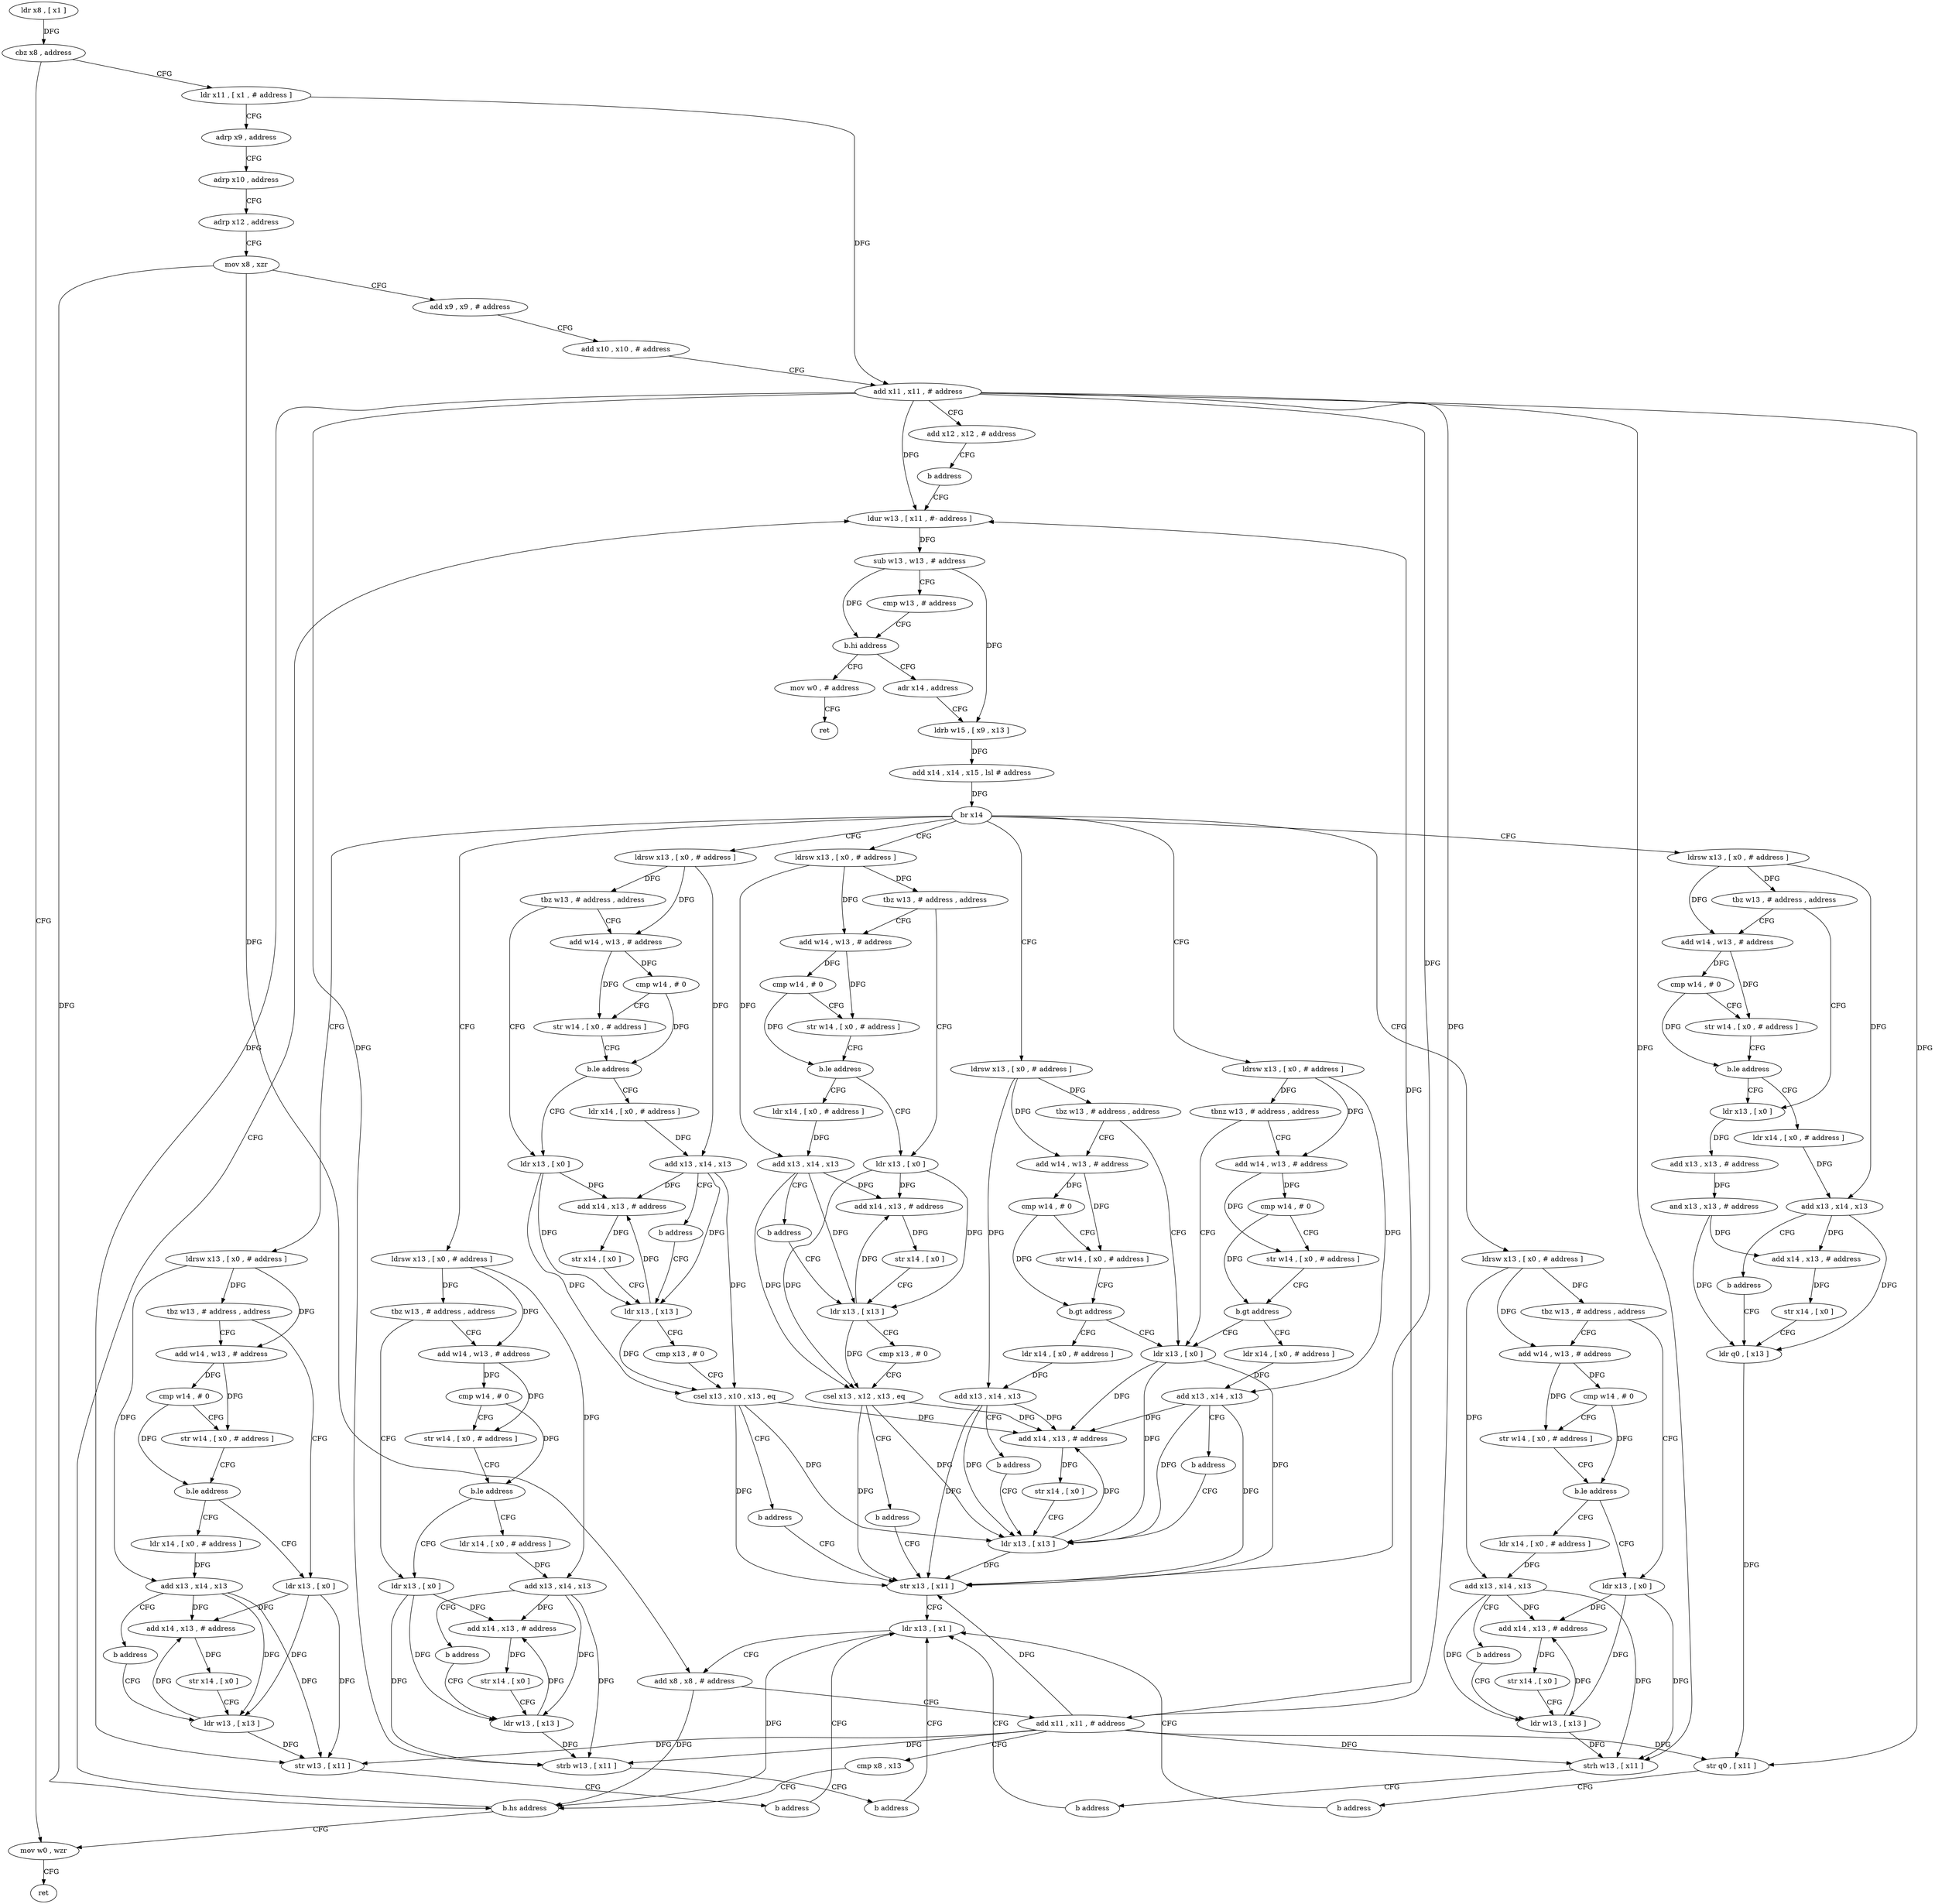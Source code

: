 digraph "func" {
"250636" [label = "ldr x8 , [ x1 ]" ]
"250640" [label = "cbz x8 , address" ]
"251204" [label = "mov w0 , wzr" ]
"250644" [label = "ldr x11 , [ x1 , # address ]" ]
"251208" [label = "ret" ]
"250648" [label = "adrp x9 , address" ]
"250652" [label = "adrp x10 , address" ]
"250656" [label = "adrp x12 , address" ]
"250660" [label = "mov x8 , xzr" ]
"250664" [label = "add x9 , x9 , # address" ]
"250668" [label = "add x10 , x10 , # address" ]
"250672" [label = "add x11 , x11 , # address" ]
"250676" [label = "add x12 , x12 , # address" ]
"250680" [label = "b address" ]
"250732" [label = "ldur w13 , [ x11 , #- address ]" ]
"250736" [label = "sub w13 , w13 , # address" ]
"250740" [label = "cmp w13 , # address" ]
"250744" [label = "b.hi address" ]
"251212" [label = "mov w0 , # address" ]
"250748" [label = "adr x14 , address" ]
"251216" [label = "ret" ]
"250752" [label = "ldrb w15 , [ x9 , x13 ]" ]
"250756" [label = "add x14 , x14 , x15 , lsl # address" ]
"250760" [label = "br x14" ]
"250684" [label = "ldrsw x13 , [ x0 , # address ]" ]
"250764" [label = "ldrsw x13 , [ x0 , # address ]" ]
"250800" [label = "ldrsw x13 , [ x0 , # address ]" ]
"250848" [label = "ldrsw x13 , [ x0 , # address ]" ]
"250896" [label = "ldrsw x13 , [ x0 , # address ]" ]
"250944" [label = "ldrsw x13 , [ x0 , # address ]" ]
"251000" [label = "ldrsw x13 , [ x0 , # address ]" ]
"251052" [label = "ldrsw x13 , [ x0 , # address ]" ]
"250688" [label = "tbnz w13 , # address , address" ]
"251116" [label = "add w14 , w13 , # address" ]
"250692" [label = "ldr x13 , [ x0 ]" ]
"250768" [label = "tbz w13 , # address , address" ]
"250772" [label = "add w14 , w13 , # address" ]
"250804" [label = "tbz w13 , # address , address" ]
"250824" [label = "ldr x13 , [ x0 ]" ]
"250808" [label = "add w14 , w13 , # address" ]
"250852" [label = "tbz w13 , # address , address" ]
"250872" [label = "ldr x13 , [ x0 ]" ]
"250856" [label = "add w14 , w13 , # address" ]
"250900" [label = "tbz w13 , # address , address" ]
"250920" [label = "ldr x13 , [ x0 ]" ]
"250904" [label = "add w14 , w13 , # address" ]
"250948" [label = "tbz w13 , # address , address" ]
"250968" [label = "ldr x13 , [ x0 ]" ]
"250952" [label = "add w14 , w13 , # address" ]
"251004" [label = "tbz w13 , # address , address" ]
"251024" [label = "ldr x13 , [ x0 ]" ]
"251008" [label = "add w14 , w13 , # address" ]
"251056" [label = "tbz w13 , # address , address" ]
"251076" [label = "ldr x13 , [ x0 ]" ]
"251060" [label = "add w14 , w13 , # address" ]
"251120" [label = "cmp w14 , # 0" ]
"251124" [label = "str w14 , [ x0 , # address ]" ]
"251128" [label = "b.gt address" ]
"251132" [label = "ldr x14 , [ x0 , # address ]" ]
"250696" [label = "add x14 , x13 , # address" ]
"250700" [label = "str x14 , [ x0 ]" ]
"250704" [label = "ldr x13 , [ x13 ]" ]
"250776" [label = "cmp w14 , # 0" ]
"250780" [label = "str w14 , [ x0 , # address ]" ]
"250784" [label = "b.gt address" ]
"250788" [label = "ldr x14 , [ x0 , # address ]" ]
"250828" [label = "add x14 , x13 , # address" ]
"250832" [label = "str x14 , [ x0 ]" ]
"250836" [label = "ldr w13 , [ x13 ]" ]
"250812" [label = "cmp w14 , # 0" ]
"250816" [label = "str w14 , [ x0 , # address ]" ]
"250820" [label = "b.le address" ]
"251104" [label = "ldr x14 , [ x0 , # address ]" ]
"250876" [label = "add x14 , x13 , # address" ]
"250880" [label = "str x14 , [ x0 ]" ]
"250884" [label = "ldr w13 , [ x13 ]" ]
"250860" [label = "cmp w14 , # 0" ]
"250864" [label = "str w14 , [ x0 , # address ]" ]
"250868" [label = "b.le address" ]
"251144" [label = "ldr x14 , [ x0 , # address ]" ]
"250924" [label = "add x14 , x13 , # address" ]
"250928" [label = "str x14 , [ x0 ]" ]
"250932" [label = "ldr w13 , [ x13 ]" ]
"250908" [label = "cmp w14 , # 0" ]
"250912" [label = "str w14 , [ x0 , # address ]" ]
"250916" [label = "b.le address" ]
"251156" [label = "ldr x14 , [ x0 , # address ]" ]
"250972" [label = "add x13 , x13 , # address" ]
"250976" [label = "and x13 , x13 , # address" ]
"250980" [label = "add x14 , x13 , # address" ]
"250984" [label = "str x14 , [ x0 ]" ]
"250988" [label = "ldr q0 , [ x13 ]" ]
"250956" [label = "cmp w14 , # 0" ]
"250960" [label = "str w14 , [ x0 , # address ]" ]
"250964" [label = "b.le address" ]
"251168" [label = "ldr x14 , [ x0 , # address ]" ]
"251028" [label = "add x14 , x13 , # address" ]
"251032" [label = "str x14 , [ x0 ]" ]
"251036" [label = "ldr x13 , [ x13 ]" ]
"251012" [label = "cmp w14 , # 0" ]
"251016" [label = "str w14 , [ x0 , # address ]" ]
"251020" [label = "b.le address" ]
"251180" [label = "ldr x14 , [ x0 , # address ]" ]
"251080" [label = "add x14 , x13 , # address" ]
"251084" [label = "str x14 , [ x0 ]" ]
"251088" [label = "ldr x13 , [ x13 ]" ]
"251064" [label = "cmp w14 , # 0" ]
"251068" [label = "str w14 , [ x0 , # address ]" ]
"251072" [label = "b.le address" ]
"251192" [label = "ldr x14 , [ x0 , # address ]" ]
"251136" [label = "add x13 , x14 , x13" ]
"251140" [label = "b address" ]
"250792" [label = "add x13 , x14 , x13" ]
"250796" [label = "b address" ]
"250712" [label = "ldr x13 , [ x1 ]" ]
"250716" [label = "add x8 , x8 , # address" ]
"250720" [label = "add x11 , x11 , # address" ]
"250724" [label = "cmp x8 , x13" ]
"250728" [label = "b.hs address" ]
"251108" [label = "add x13 , x14 , x13" ]
"251112" [label = "b address" ]
"251148" [label = "add x13 , x14 , x13" ]
"251152" [label = "b address" ]
"251160" [label = "add x13 , x14 , x13" ]
"251164" [label = "b address" ]
"251172" [label = "add x13 , x14 , x13" ]
"251176" [label = "b address" ]
"250708" [label = "str x13 , [ x11 ]" ]
"251184" [label = "add x13 , x14 , x13" ]
"251188" [label = "b address" ]
"251196" [label = "add x13 , x14 , x13" ]
"251200" [label = "b address" ]
"250840" [label = "str w13 , [ x11 ]" ]
"250844" [label = "b address" ]
"250888" [label = "strb w13 , [ x11 ]" ]
"250892" [label = "b address" ]
"250936" [label = "strh w13 , [ x11 ]" ]
"250940" [label = "b address" ]
"250992" [label = "str q0 , [ x11 ]" ]
"250996" [label = "b address" ]
"251040" [label = "cmp x13 , # 0" ]
"251044" [label = "csel x13 , x10 , x13 , eq" ]
"251048" [label = "b address" ]
"251092" [label = "cmp x13 , # 0" ]
"251096" [label = "csel x13 , x12 , x13 , eq" ]
"251100" [label = "b address" ]
"250636" -> "250640" [ label = "DFG" ]
"250640" -> "251204" [ label = "CFG" ]
"250640" -> "250644" [ label = "CFG" ]
"251204" -> "251208" [ label = "CFG" ]
"250644" -> "250648" [ label = "CFG" ]
"250644" -> "250672" [ label = "DFG" ]
"250648" -> "250652" [ label = "CFG" ]
"250652" -> "250656" [ label = "CFG" ]
"250656" -> "250660" [ label = "CFG" ]
"250660" -> "250664" [ label = "CFG" ]
"250660" -> "250716" [ label = "DFG" ]
"250660" -> "250728" [ label = "DFG" ]
"250664" -> "250668" [ label = "CFG" ]
"250668" -> "250672" [ label = "CFG" ]
"250672" -> "250676" [ label = "CFG" ]
"250672" -> "250732" [ label = "DFG" ]
"250672" -> "250840" [ label = "DFG" ]
"250672" -> "250888" [ label = "DFG" ]
"250672" -> "250936" [ label = "DFG" ]
"250672" -> "250992" [ label = "DFG" ]
"250672" -> "250708" [ label = "DFG" ]
"250672" -> "250720" [ label = "DFG" ]
"250676" -> "250680" [ label = "CFG" ]
"250680" -> "250732" [ label = "CFG" ]
"250732" -> "250736" [ label = "DFG" ]
"250736" -> "250740" [ label = "CFG" ]
"250736" -> "250744" [ label = "DFG" ]
"250736" -> "250752" [ label = "DFG" ]
"250740" -> "250744" [ label = "CFG" ]
"250744" -> "251212" [ label = "CFG" ]
"250744" -> "250748" [ label = "CFG" ]
"251212" -> "251216" [ label = "CFG" ]
"250748" -> "250752" [ label = "CFG" ]
"250752" -> "250756" [ label = "DFG" ]
"250756" -> "250760" [ label = "DFG" ]
"250760" -> "250684" [ label = "CFG" ]
"250760" -> "250764" [ label = "CFG" ]
"250760" -> "250800" [ label = "CFG" ]
"250760" -> "250848" [ label = "CFG" ]
"250760" -> "250896" [ label = "CFG" ]
"250760" -> "250944" [ label = "CFG" ]
"250760" -> "251000" [ label = "CFG" ]
"250760" -> "251052" [ label = "CFG" ]
"250684" -> "250688" [ label = "DFG" ]
"250684" -> "251116" [ label = "DFG" ]
"250684" -> "251136" [ label = "DFG" ]
"250764" -> "250768" [ label = "DFG" ]
"250764" -> "250772" [ label = "DFG" ]
"250764" -> "250792" [ label = "DFG" ]
"250800" -> "250804" [ label = "DFG" ]
"250800" -> "250808" [ label = "DFG" ]
"250800" -> "251108" [ label = "DFG" ]
"250848" -> "250852" [ label = "DFG" ]
"250848" -> "250856" [ label = "DFG" ]
"250848" -> "251148" [ label = "DFG" ]
"250896" -> "250900" [ label = "DFG" ]
"250896" -> "250904" [ label = "DFG" ]
"250896" -> "251160" [ label = "DFG" ]
"250944" -> "250948" [ label = "DFG" ]
"250944" -> "250952" [ label = "DFG" ]
"250944" -> "251172" [ label = "DFG" ]
"251000" -> "251004" [ label = "DFG" ]
"251000" -> "251008" [ label = "DFG" ]
"251000" -> "251184" [ label = "DFG" ]
"251052" -> "251056" [ label = "DFG" ]
"251052" -> "251060" [ label = "DFG" ]
"251052" -> "251196" [ label = "DFG" ]
"250688" -> "251116" [ label = "CFG" ]
"250688" -> "250692" [ label = "CFG" ]
"251116" -> "251120" [ label = "DFG" ]
"251116" -> "251124" [ label = "DFG" ]
"250692" -> "250696" [ label = "DFG" ]
"250692" -> "250704" [ label = "DFG" ]
"250692" -> "250708" [ label = "DFG" ]
"250768" -> "250692" [ label = "CFG" ]
"250768" -> "250772" [ label = "CFG" ]
"250772" -> "250776" [ label = "DFG" ]
"250772" -> "250780" [ label = "DFG" ]
"250804" -> "250824" [ label = "CFG" ]
"250804" -> "250808" [ label = "CFG" ]
"250824" -> "250828" [ label = "DFG" ]
"250824" -> "250836" [ label = "DFG" ]
"250824" -> "250840" [ label = "DFG" ]
"250808" -> "250812" [ label = "DFG" ]
"250808" -> "250816" [ label = "DFG" ]
"250852" -> "250872" [ label = "CFG" ]
"250852" -> "250856" [ label = "CFG" ]
"250872" -> "250876" [ label = "DFG" ]
"250872" -> "250884" [ label = "DFG" ]
"250872" -> "250888" [ label = "DFG" ]
"250856" -> "250860" [ label = "DFG" ]
"250856" -> "250864" [ label = "DFG" ]
"250900" -> "250920" [ label = "CFG" ]
"250900" -> "250904" [ label = "CFG" ]
"250920" -> "250924" [ label = "DFG" ]
"250920" -> "250932" [ label = "DFG" ]
"250920" -> "250936" [ label = "DFG" ]
"250904" -> "250908" [ label = "DFG" ]
"250904" -> "250912" [ label = "DFG" ]
"250948" -> "250968" [ label = "CFG" ]
"250948" -> "250952" [ label = "CFG" ]
"250968" -> "250972" [ label = "DFG" ]
"250952" -> "250956" [ label = "DFG" ]
"250952" -> "250960" [ label = "DFG" ]
"251004" -> "251024" [ label = "CFG" ]
"251004" -> "251008" [ label = "CFG" ]
"251024" -> "251028" [ label = "DFG" ]
"251024" -> "251036" [ label = "DFG" ]
"251024" -> "251044" [ label = "DFG" ]
"251008" -> "251012" [ label = "DFG" ]
"251008" -> "251016" [ label = "DFG" ]
"251056" -> "251076" [ label = "CFG" ]
"251056" -> "251060" [ label = "CFG" ]
"251076" -> "251080" [ label = "DFG" ]
"251076" -> "251088" [ label = "DFG" ]
"251076" -> "251096" [ label = "DFG" ]
"251060" -> "251064" [ label = "DFG" ]
"251060" -> "251068" [ label = "DFG" ]
"251120" -> "251124" [ label = "CFG" ]
"251120" -> "251128" [ label = "DFG" ]
"251124" -> "251128" [ label = "CFG" ]
"251128" -> "250692" [ label = "CFG" ]
"251128" -> "251132" [ label = "CFG" ]
"251132" -> "251136" [ label = "DFG" ]
"250696" -> "250700" [ label = "DFG" ]
"250700" -> "250704" [ label = "CFG" ]
"250704" -> "250708" [ label = "DFG" ]
"250704" -> "250696" [ label = "DFG" ]
"250776" -> "250780" [ label = "CFG" ]
"250776" -> "250784" [ label = "DFG" ]
"250780" -> "250784" [ label = "CFG" ]
"250784" -> "250692" [ label = "CFG" ]
"250784" -> "250788" [ label = "CFG" ]
"250788" -> "250792" [ label = "DFG" ]
"250828" -> "250832" [ label = "DFG" ]
"250832" -> "250836" [ label = "CFG" ]
"250836" -> "250840" [ label = "DFG" ]
"250836" -> "250828" [ label = "DFG" ]
"250812" -> "250816" [ label = "CFG" ]
"250812" -> "250820" [ label = "DFG" ]
"250816" -> "250820" [ label = "CFG" ]
"250820" -> "251104" [ label = "CFG" ]
"250820" -> "250824" [ label = "CFG" ]
"251104" -> "251108" [ label = "DFG" ]
"250876" -> "250880" [ label = "DFG" ]
"250880" -> "250884" [ label = "CFG" ]
"250884" -> "250888" [ label = "DFG" ]
"250884" -> "250876" [ label = "DFG" ]
"250860" -> "250864" [ label = "CFG" ]
"250860" -> "250868" [ label = "DFG" ]
"250864" -> "250868" [ label = "CFG" ]
"250868" -> "251144" [ label = "CFG" ]
"250868" -> "250872" [ label = "CFG" ]
"251144" -> "251148" [ label = "DFG" ]
"250924" -> "250928" [ label = "DFG" ]
"250928" -> "250932" [ label = "CFG" ]
"250932" -> "250936" [ label = "DFG" ]
"250932" -> "250924" [ label = "DFG" ]
"250908" -> "250912" [ label = "CFG" ]
"250908" -> "250916" [ label = "DFG" ]
"250912" -> "250916" [ label = "CFG" ]
"250916" -> "251156" [ label = "CFG" ]
"250916" -> "250920" [ label = "CFG" ]
"251156" -> "251160" [ label = "DFG" ]
"250972" -> "250976" [ label = "DFG" ]
"250976" -> "250980" [ label = "DFG" ]
"250976" -> "250988" [ label = "DFG" ]
"250980" -> "250984" [ label = "DFG" ]
"250984" -> "250988" [ label = "CFG" ]
"250988" -> "250992" [ label = "DFG" ]
"250956" -> "250960" [ label = "CFG" ]
"250956" -> "250964" [ label = "DFG" ]
"250960" -> "250964" [ label = "CFG" ]
"250964" -> "251168" [ label = "CFG" ]
"250964" -> "250968" [ label = "CFG" ]
"251168" -> "251172" [ label = "DFG" ]
"251028" -> "251032" [ label = "DFG" ]
"251032" -> "251036" [ label = "CFG" ]
"251036" -> "251040" [ label = "CFG" ]
"251036" -> "251028" [ label = "DFG" ]
"251036" -> "251044" [ label = "DFG" ]
"251012" -> "251016" [ label = "CFG" ]
"251012" -> "251020" [ label = "DFG" ]
"251016" -> "251020" [ label = "CFG" ]
"251020" -> "251180" [ label = "CFG" ]
"251020" -> "251024" [ label = "CFG" ]
"251180" -> "251184" [ label = "DFG" ]
"251080" -> "251084" [ label = "DFG" ]
"251084" -> "251088" [ label = "CFG" ]
"251088" -> "251092" [ label = "CFG" ]
"251088" -> "251080" [ label = "DFG" ]
"251088" -> "251096" [ label = "DFG" ]
"251064" -> "251068" [ label = "CFG" ]
"251064" -> "251072" [ label = "DFG" ]
"251068" -> "251072" [ label = "CFG" ]
"251072" -> "251192" [ label = "CFG" ]
"251072" -> "251076" [ label = "CFG" ]
"251192" -> "251196" [ label = "DFG" ]
"251136" -> "251140" [ label = "CFG" ]
"251136" -> "250696" [ label = "DFG" ]
"251136" -> "250704" [ label = "DFG" ]
"251136" -> "250708" [ label = "DFG" ]
"251140" -> "250704" [ label = "CFG" ]
"250792" -> "250796" [ label = "CFG" ]
"250792" -> "250696" [ label = "DFG" ]
"250792" -> "250704" [ label = "DFG" ]
"250792" -> "250708" [ label = "DFG" ]
"250796" -> "250704" [ label = "CFG" ]
"250712" -> "250716" [ label = "CFG" ]
"250712" -> "250728" [ label = "DFG" ]
"250716" -> "250720" [ label = "CFG" ]
"250716" -> "250728" [ label = "DFG" ]
"250720" -> "250724" [ label = "CFG" ]
"250720" -> "250732" [ label = "DFG" ]
"250720" -> "250840" [ label = "DFG" ]
"250720" -> "250888" [ label = "DFG" ]
"250720" -> "250936" [ label = "DFG" ]
"250720" -> "250992" [ label = "DFG" ]
"250720" -> "250708" [ label = "DFG" ]
"250724" -> "250728" [ label = "CFG" ]
"250728" -> "251204" [ label = "CFG" ]
"250728" -> "250732" [ label = "CFG" ]
"251108" -> "251112" [ label = "CFG" ]
"251108" -> "250828" [ label = "DFG" ]
"251108" -> "250836" [ label = "DFG" ]
"251108" -> "250840" [ label = "DFG" ]
"251112" -> "250836" [ label = "CFG" ]
"251148" -> "251152" [ label = "CFG" ]
"251148" -> "250876" [ label = "DFG" ]
"251148" -> "250884" [ label = "DFG" ]
"251148" -> "250888" [ label = "DFG" ]
"251152" -> "250884" [ label = "CFG" ]
"251160" -> "251164" [ label = "CFG" ]
"251160" -> "250924" [ label = "DFG" ]
"251160" -> "250932" [ label = "DFG" ]
"251160" -> "250936" [ label = "DFG" ]
"251164" -> "250932" [ label = "CFG" ]
"251172" -> "251176" [ label = "CFG" ]
"251172" -> "250980" [ label = "DFG" ]
"251172" -> "250988" [ label = "DFG" ]
"251176" -> "250988" [ label = "CFG" ]
"250708" -> "250712" [ label = "CFG" ]
"251184" -> "251188" [ label = "CFG" ]
"251184" -> "251028" [ label = "DFG" ]
"251184" -> "251036" [ label = "DFG" ]
"251184" -> "251044" [ label = "DFG" ]
"251188" -> "251036" [ label = "CFG" ]
"251196" -> "251200" [ label = "CFG" ]
"251196" -> "251080" [ label = "DFG" ]
"251196" -> "251088" [ label = "DFG" ]
"251196" -> "251096" [ label = "DFG" ]
"251200" -> "251088" [ label = "CFG" ]
"250840" -> "250844" [ label = "CFG" ]
"250844" -> "250712" [ label = "CFG" ]
"250888" -> "250892" [ label = "CFG" ]
"250892" -> "250712" [ label = "CFG" ]
"250936" -> "250940" [ label = "CFG" ]
"250940" -> "250712" [ label = "CFG" ]
"250992" -> "250996" [ label = "CFG" ]
"250996" -> "250712" [ label = "CFG" ]
"251040" -> "251044" [ label = "CFG" ]
"251044" -> "251048" [ label = "CFG" ]
"251044" -> "250696" [ label = "DFG" ]
"251044" -> "250704" [ label = "DFG" ]
"251044" -> "250708" [ label = "DFG" ]
"251048" -> "250708" [ label = "CFG" ]
"251092" -> "251096" [ label = "CFG" ]
"251096" -> "251100" [ label = "CFG" ]
"251096" -> "250696" [ label = "DFG" ]
"251096" -> "250704" [ label = "DFG" ]
"251096" -> "250708" [ label = "DFG" ]
"251100" -> "250708" [ label = "CFG" ]
}
